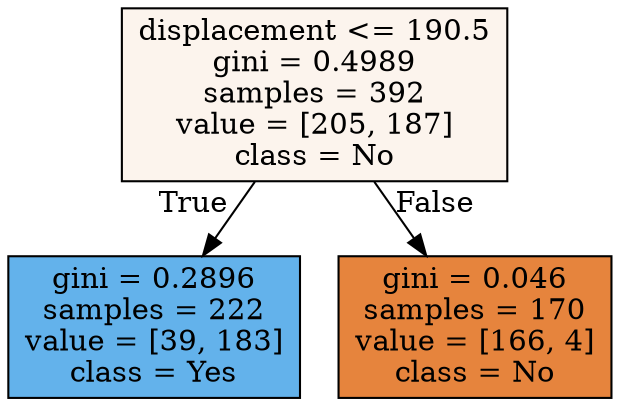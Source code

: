 digraph Tree {
node [shape=box, style="filled", color="black"] ;
0 [label="displacement <= 190.5\ngini = 0.4989\nsamples = 392\nvalue = [205, 187]\nclass = No", fillcolor="#e5813916"] ;
1 [label="gini = 0.2896\nsamples = 222\nvalue = [39, 183]\nclass = Yes", fillcolor="#399de5c9"] ;
0 -> 1 [labeldistance=2.5, labelangle=45, headlabel="True"] ;
2 [label="gini = 0.046\nsamples = 170\nvalue = [166, 4]\nclass = No", fillcolor="#e58139f9"] ;
0 -> 2 [labeldistance=2.5, labelangle=-45, headlabel="False"] ;
}